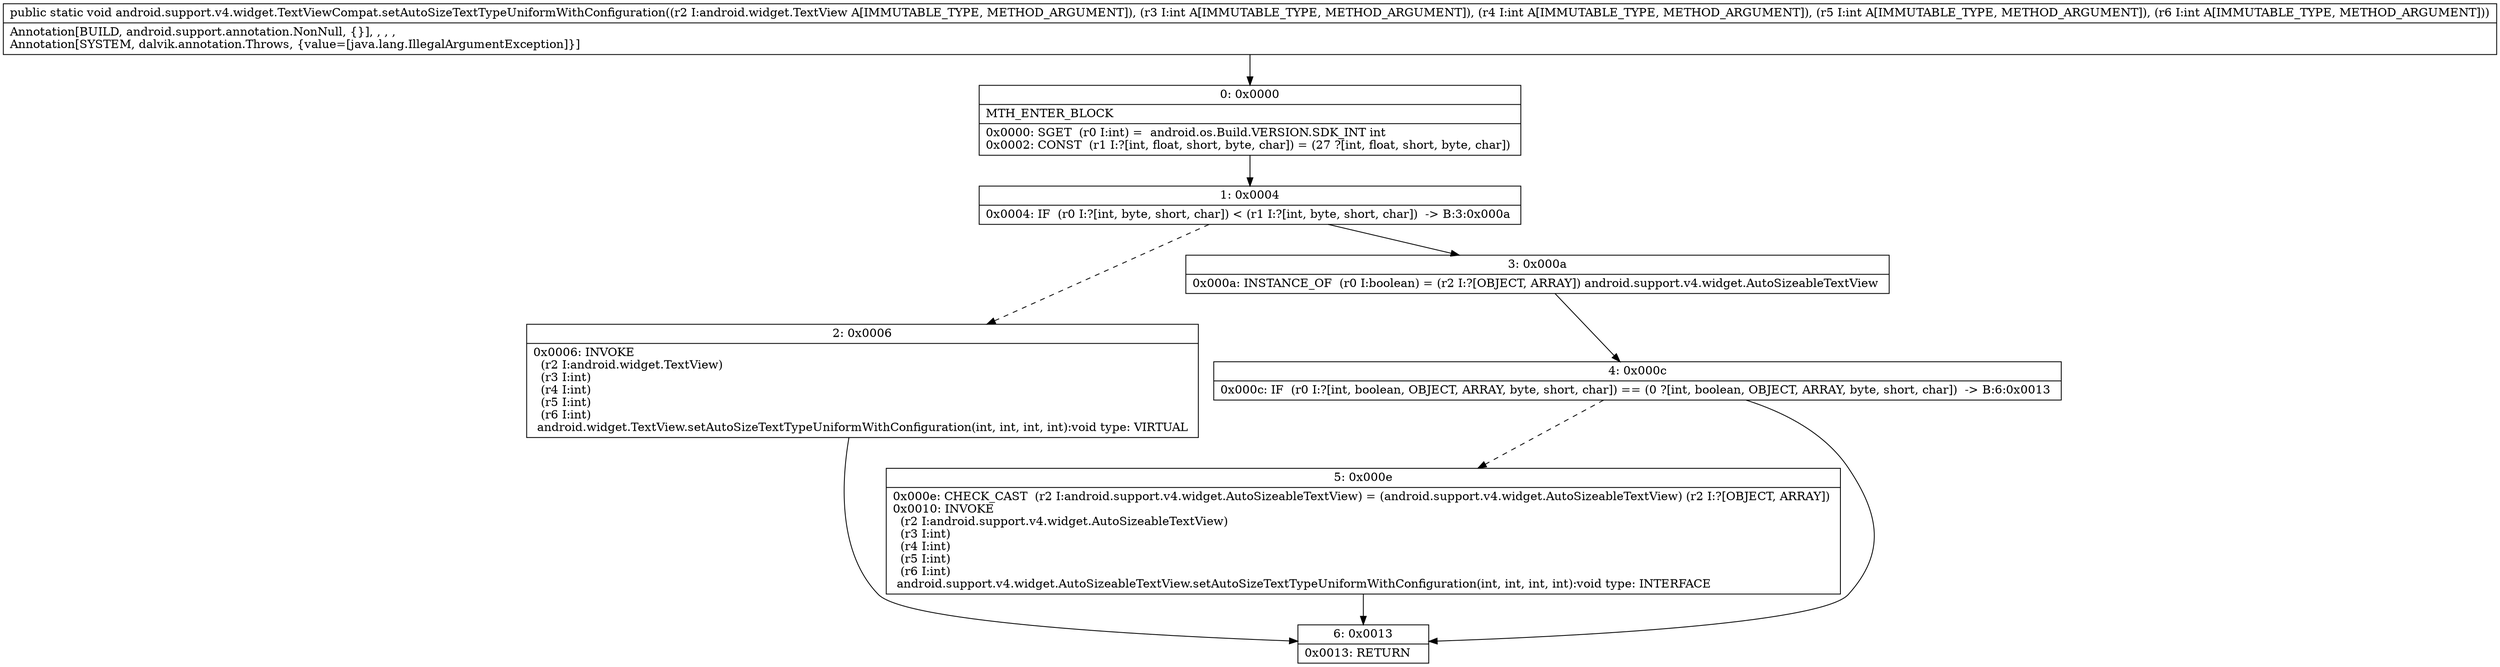 digraph "CFG forandroid.support.v4.widget.TextViewCompat.setAutoSizeTextTypeUniformWithConfiguration(Landroid\/widget\/TextView;IIII)V" {
Node_0 [shape=record,label="{0\:\ 0x0000|MTH_ENTER_BLOCK\l|0x0000: SGET  (r0 I:int) =  android.os.Build.VERSION.SDK_INT int \l0x0002: CONST  (r1 I:?[int, float, short, byte, char]) = (27 ?[int, float, short, byte, char]) \l}"];
Node_1 [shape=record,label="{1\:\ 0x0004|0x0004: IF  (r0 I:?[int, byte, short, char]) \< (r1 I:?[int, byte, short, char])  \-\> B:3:0x000a \l}"];
Node_2 [shape=record,label="{2\:\ 0x0006|0x0006: INVOKE  \l  (r2 I:android.widget.TextView)\l  (r3 I:int)\l  (r4 I:int)\l  (r5 I:int)\l  (r6 I:int)\l android.widget.TextView.setAutoSizeTextTypeUniformWithConfiguration(int, int, int, int):void type: VIRTUAL \l}"];
Node_3 [shape=record,label="{3\:\ 0x000a|0x000a: INSTANCE_OF  (r0 I:boolean) = (r2 I:?[OBJECT, ARRAY]) android.support.v4.widget.AutoSizeableTextView \l}"];
Node_4 [shape=record,label="{4\:\ 0x000c|0x000c: IF  (r0 I:?[int, boolean, OBJECT, ARRAY, byte, short, char]) == (0 ?[int, boolean, OBJECT, ARRAY, byte, short, char])  \-\> B:6:0x0013 \l}"];
Node_5 [shape=record,label="{5\:\ 0x000e|0x000e: CHECK_CAST  (r2 I:android.support.v4.widget.AutoSizeableTextView) = (android.support.v4.widget.AutoSizeableTextView) (r2 I:?[OBJECT, ARRAY]) \l0x0010: INVOKE  \l  (r2 I:android.support.v4.widget.AutoSizeableTextView)\l  (r3 I:int)\l  (r4 I:int)\l  (r5 I:int)\l  (r6 I:int)\l android.support.v4.widget.AutoSizeableTextView.setAutoSizeTextTypeUniformWithConfiguration(int, int, int, int):void type: INTERFACE \l}"];
Node_6 [shape=record,label="{6\:\ 0x0013|0x0013: RETURN   \l}"];
MethodNode[shape=record,label="{public static void android.support.v4.widget.TextViewCompat.setAutoSizeTextTypeUniformWithConfiguration((r2 I:android.widget.TextView A[IMMUTABLE_TYPE, METHOD_ARGUMENT]), (r3 I:int A[IMMUTABLE_TYPE, METHOD_ARGUMENT]), (r4 I:int A[IMMUTABLE_TYPE, METHOD_ARGUMENT]), (r5 I:int A[IMMUTABLE_TYPE, METHOD_ARGUMENT]), (r6 I:int A[IMMUTABLE_TYPE, METHOD_ARGUMENT]))  | Annotation[BUILD, android.support.annotation.NonNull, \{\}], , , , \lAnnotation[SYSTEM, dalvik.annotation.Throws, \{value=[java.lang.IllegalArgumentException]\}]\l}"];
MethodNode -> Node_0;
Node_0 -> Node_1;
Node_1 -> Node_2[style=dashed];
Node_1 -> Node_3;
Node_2 -> Node_6;
Node_3 -> Node_4;
Node_4 -> Node_5[style=dashed];
Node_4 -> Node_6;
Node_5 -> Node_6;
}

